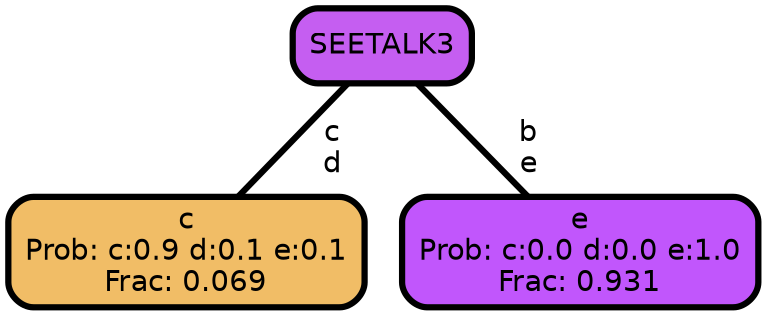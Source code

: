 graph Tree {
node [shape=box, style="filled, rounded",color="black",penwidth="3",fontcolor="black",                 fontname=helvetica] ;
graph [ranksep="0 equally", splines=straight,                 bgcolor=transparent, dpi=200] ;
edge [fontname=helvetica, color=black] ;
0 [label="c
Prob: c:0.9 d:0.1 e:0.1
Frac: 0.069", fillcolor="#f1bd66"] ;
1 [label="SEETALK3", fillcolor="#c55ef1"] ;
2 [label="e
Prob: c:0.0 d:0.0 e:1.0
Frac: 0.931", fillcolor="#c156fc"] ;
1 -- 0 [label=" c\n d",penwidth=3] ;
1 -- 2 [label=" b\n e",penwidth=3] ;
{rank = same;}}